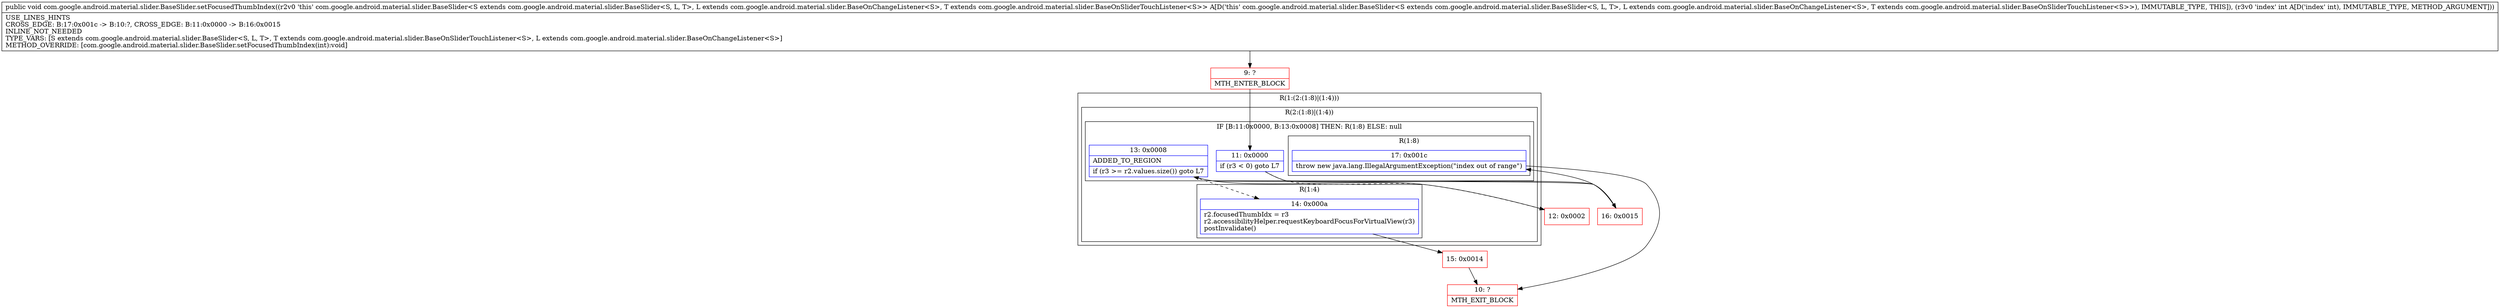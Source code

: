 digraph "CFG forcom.google.android.material.slider.BaseSlider.setFocusedThumbIndex(I)V" {
subgraph cluster_Region_422567267 {
label = "R(1:(2:(1:8)|(1:4)))";
node [shape=record,color=blue];
subgraph cluster_Region_1973959719 {
label = "R(2:(1:8)|(1:4))";
node [shape=record,color=blue];
subgraph cluster_IfRegion_1421295181 {
label = "IF [B:11:0x0000, B:13:0x0008] THEN: R(1:8) ELSE: null";
node [shape=record,color=blue];
Node_11 [shape=record,label="{11\:\ 0x0000|if (r3 \< 0) goto L7\l}"];
Node_13 [shape=record,label="{13\:\ 0x0008|ADDED_TO_REGION\l|if (r3 \>= r2.values.size()) goto L7\l}"];
subgraph cluster_Region_1268608345 {
label = "R(1:8)";
node [shape=record,color=blue];
Node_17 [shape=record,label="{17\:\ 0x001c|throw new java.lang.IllegalArgumentException(\"index out of range\")\l}"];
}
}
subgraph cluster_Region_750675340 {
label = "R(1:4)";
node [shape=record,color=blue];
Node_14 [shape=record,label="{14\:\ 0x000a|r2.focusedThumbIdx = r3\lr2.accessibilityHelper.requestKeyboardFocusForVirtualView(r3)\lpostInvalidate()\l}"];
}
}
}
Node_9 [shape=record,color=red,label="{9\:\ ?|MTH_ENTER_BLOCK\l}"];
Node_12 [shape=record,color=red,label="{12\:\ 0x0002}"];
Node_15 [shape=record,color=red,label="{15\:\ 0x0014}"];
Node_10 [shape=record,color=red,label="{10\:\ ?|MTH_EXIT_BLOCK\l}"];
Node_16 [shape=record,color=red,label="{16\:\ 0x0015}"];
MethodNode[shape=record,label="{public void com.google.android.material.slider.BaseSlider.setFocusedThumbIndex((r2v0 'this' com.google.android.material.slider.BaseSlider\<S extends com.google.android.material.slider.BaseSlider\<S, L, T\>, L extends com.google.android.material.slider.BaseOnChangeListener\<S\>, T extends com.google.android.material.slider.BaseOnSliderTouchListener\<S\>\> A[D('this' com.google.android.material.slider.BaseSlider\<S extends com.google.android.material.slider.BaseSlider\<S, L, T\>, L extends com.google.android.material.slider.BaseOnChangeListener\<S\>, T extends com.google.android.material.slider.BaseOnSliderTouchListener\<S\>\>), IMMUTABLE_TYPE, THIS]), (r3v0 'index' int A[D('index' int), IMMUTABLE_TYPE, METHOD_ARGUMENT]))  | USE_LINES_HINTS\lCROSS_EDGE: B:17:0x001c \-\> B:10:?, CROSS_EDGE: B:11:0x0000 \-\> B:16:0x0015\lINLINE_NOT_NEEDED\lTYPE_VARS: [S extends com.google.android.material.slider.BaseSlider\<S, L, T\>, T extends com.google.android.material.slider.BaseOnSliderTouchListener\<S\>, L extends com.google.android.material.slider.BaseOnChangeListener\<S\>]\lMETHOD_OVERRIDE: [com.google.android.material.slider.BaseSlider.setFocusedThumbIndex(int):void]\l}"];
MethodNode -> Node_9;Node_11 -> Node_12[style=dashed];
Node_11 -> Node_16;
Node_13 -> Node_14[style=dashed];
Node_13 -> Node_16;
Node_17 -> Node_10;
Node_14 -> Node_15;
Node_9 -> Node_11;
Node_12 -> Node_13;
Node_15 -> Node_10;
Node_16 -> Node_17;
}

